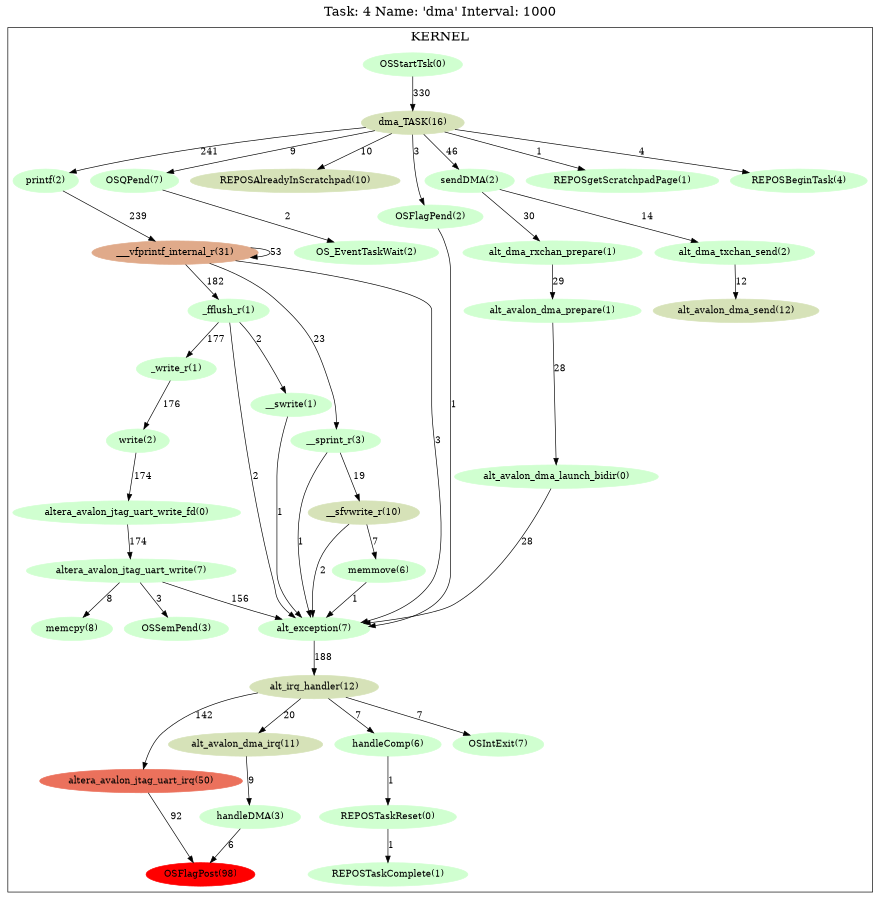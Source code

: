 digraph prof {
  size="6,6";
  ratio = fill;
  fontsize = "20";
  node [style=filled];
  labelloc = "t";
  label = "Task: 4 Name: 'dma' Interval: 1000";
  subgraph cluster_kernel {
    label = "KERNEL";
    "F11" [label = "alt_exception(7)"];
    "F11" -> "F12" [label = 188];
    "F12" [label = "alt_irq_handler(12)"];
    "F12" -> "F13" [label = 142];
    "F12" -> "F18" [label = 20];
    "F12" -> "F26" [label = 7];
    "F12" -> "F31" [label = 7];
    "F26" [label = "handleComp(6)"];
    "F26" -> "F27" [label = 1];
    "F21" [label = "__sfvwrite_r(10)"];
    "F21" -> "F22" [label = 7];
    "F21" -> "F11" [label = 2];
    "F32" [label = "memcpy(8)"];
    "F22" [label = "memmove(6)"];
    "F22" -> "F11" [label = 1];
    "F6" [label = "_fflush_r(1)"];
    "F6" -> "F7" [label = 177];
    "F6" -> "F30" [label = 2];
    "F6" -> "F11" [label = 2];
    "F30" [label = "__swrite(1)"];
    "F30" -> "F11" [label = 1];
    "F7" [label = "_write_r(1)"];
    "F7" -> "F8" [label = 176];
    "F8" [label = "write(2)"];
    "F8" -> "F9" [label = 174];
    "F31" [label = "OSIntExit(7)"];
    "F36" [label = "OS_EventTaskWait(2)"];
    "F25" [label = "OSFlagPend(2)"];
    "F25" -> "F11" [label = 1];
    "F14" [label = "OSFlagPost(98)"];
    "F35" [label = "OSQPend(7)"];
    "F35" -> "F36" [label = 2];
    "F33" [label = "OSSemPend(3)"];
    "F17" [label = "alt_avalon_dma_launch_bidir(0)"];
    "F17" -> "F11" [label = 28];
    "F16" [label = "alt_avalon_dma_prepare(1)"];
    "F16" -> "F17" [label = 28];
    "F29" [label = "alt_avalon_dma_send(12)"];
    "F18" [label = "alt_avalon_dma_irq(11)"];
    "F18" -> "F19" [label = 9];
    "F9" [label = "altera_avalon_jtag_uart_write_fd(0)"];
    "F9" -> "F10" [label = 174];
    "F13" [label = "altera_avalon_jtag_uart_irq(50)"];
    "F13" -> "F14" [label = 92];
    "F10" [label = "altera_avalon_jtag_uart_write(7)"];
    "F10" -> "F11" [label = 156];
    "F10" -> "F32" [label = 8];
    "F10" -> "F33" [label = 3];
    "F24" [label = "alt_dma_txchan_send(2)"];
    "F24" -> "F29" [label = 12];
    "F15" [label = "alt_dma_rxchan_prepare(1)"];
    "F15" -> "F16" [label = 29];
    "F1" [label = "dma_TASK(16)"];
    "F1" -> "F2" [label = 10];
    "F1" -> "F3" [label = 46];
    "F1" -> "F4" [label = 241];
    "F1" -> "F23" [label = 1];
    "F1" -> "F25" [label = 3];
    "F1" -> "F34" [label = 4];
    "F1" -> "F35" [label = 9];
    "F19" [label = "handleDMA(3)"];
    "F19" -> "F14" [label = 6];
    "F3" [label = "sendDMA(2)"];
    "F3" -> "F15" [label = 30];
    "F3" -> "F24" [label = 14];
    "F23" [label = "REPOSgetScratchpadPage(1)"];
    "F2" [label = "REPOSAlreadyInScratchpad(10)"];
    "F28" [label = "REPOSTaskComplete(1)"];
    "F34" [label = "REPOSBeginTask(4)"];
    "F27" [label = "REPOSTaskReset(0)"];
    "F27" -> "F28" [label = 1];
    "F0" [label = "OSStartTsk(0)"];
    "F0" -> "F1" [label = 330];
    "F4" [label = "printf(2)"];
    "F4" -> "F5" [label = 239];
    "F20" [label = "__sprint_r(3)"];
    "F20" -> "F21" [label = 19];
    "F20" -> "F11" [label = 1];
    "F5" [label = "___vfprintf_internal_r(31)"];
    "F5" -> "F6" [label = 182];
    "F5" -> "F5" [label = 53];
    "F5" -> "F20" [label = 23];
    "F5" -> "F11" [label = 3];
    "F11" [color="#d0ffd0"];
    "F12" [color="#d6e2b8"];
    "F26" [color="#d0ffd0"];
    "F21" [color="#d6e2b8"];
    "F32" [color="#d0ffd0"];
    "F22" [color="#d0ffd0"];
    "F6" [color="#d0ffd0"];
    "F30" [color="#d0ffd0"];
    "F7" [color="#d0ffd0"];
    "F8" [color="#d0ffd0"];
    "F31" [color="#d0ffd0"];
    "F36" [color="#d0ffd0"];
    "F25" [color="#d0ffd0"];
    "F14" [color="#ff0000"];
    "F35" [color="#d0ffd0"];
    "F33" [color="#d0ffd0"];
    "F17" [color="#d0ffd0"];
    "F16" [color="#d0ffd0"];
    "F29" [color="#d6e2b8"];
    "F18" [color="#d6e2b8"];
    "F9" [color="#d0ffd0"];
    "F13" [color="#eb715c"];
    "F10" [color="#d0ffd0"];
    "F24" [color="#d0ffd0"];
    "F15" [color="#d0ffd0"];
    "F1" [color="#d6e2b8"];
    "F19" [color="#d0ffd0"];
    "F3" [color="#d0ffd0"];
    "F23" [color="#d0ffd0"];
    "F2" [color="#d6e2b8"];
    "F28" [color="#d0ffd0"];
    "F34" [color="#d0ffd0"];
    "F27" [color="#d0ffd0"];
    "F0" [color="#d0ffd0"];
    "F4" [color="#d0ffd0"];
    "F20" [color="#d0ffd0"];
    "F5" [color="#e0aa8a"];
  }
}
